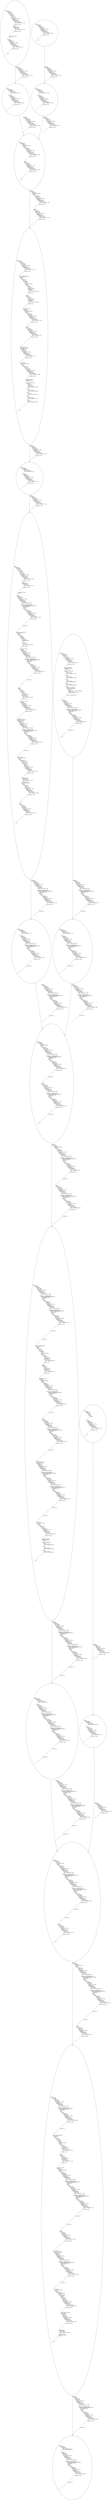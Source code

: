digraph {
    0 [ label = "Var(\l    VarNode {\l        initial: Call(\l            ExprCall {\l                attrs: [],\l                func: Path(\l                    ExprPath {\l                        attrs: [],\l                        qself: None,\l                        path: Path {\l                            leading_colon: None,\l                            segments: [\l                                PathSegment {\l                                    ident: Ident {\l                                        ident: \"String\",\l                                        span: #0 bytes(151..157),\l                                    },\l                                    arguments: None,\l                                },\l                                Colon2,\l                                PathSegment {\l                                    ident: Ident {\l                                        ident: \"new\",\l                                        span: #0 bytes(159..162),\l                                    },\l                                    arguments: None,\l                                },\l                            ],\l                        },\l                    },\l                ),\l                paren_token: Paren,\l                args: [],\l            },\l        ),\l        ty: Path(\l            TypePath {\l                qself: None,\l                path: Path {\l                    leading_colon: None,\l                    segments: [\l                        PathSegment {\l                            ident: Ident {\l                                ident: \"String\",\l                                span: #0 bytes(143..149),\l                            },\l                            arguments: None,\l                        },\l                    ],\l                },\l            },\l        ),\l        id: 0,\l    },\l)\l" ]
    1 [ label = "Name(\l    NameNode {\l        id: ReIdent {\l            ident: Ident {\l                ident: \"name\",\l                span: #0 bytes(130..134),\l            },\l        },\l        ty: Path(\l            TypePath {\l                qself: None,\l                path: Path {\l                    leading_colon: None,\l                    segments: [\l                        PathSegment {\l                            ident: Ident {\l                                ident: \"String\",\l                                span: #0 bytes(143..149),\l                            },\l                            arguments: None,\l                        },\l                    ],\l                },\l            },\l        ),\l    },\l)\l" ]
    2 [ label = "Evt(\l    EvtNode {\l        ty: Path(\l            TypePath {\l                qself: None,\l                path: Path {\l                    leading_colon: None,\l                    segments: [\l                        PathSegment {\l                            ident: Ident {\l                                ident: \"String\",\l                                span: #0 bytes(192..198),\l                            },\l                            arguments: None,\l                        },\l                    ],\l                },\l            },\l        ),\l        id: 1,\l    },\l)\l" ]
    3 [ label = "Name(\l    NameNode {\l        id: ReIdent {\l            ident: Ident {\l                ident: \"text\",\l                span: #0 bytes(179..183),\l            },\l        },\l        ty: Path(\l            TypePath {\l                qself: None,\l                path: Path {\l                    leading_colon: None,\l                    segments: [\l                        PathSegment {\l                            ident: Ident {\l                                ident: \"String\",\l                                span: #0 bytes(192..198),\l                            },\l                            arguments: None,\l                        },\l                    ],\l                },\l            },\l        ),\l    },\l)\l" ]
    4 [ label = "Group(\l    GroupNode {\l        ty: Tuple(\l            TypeTuple {\l                paren_token: Paren,\l                elems: [\l                    Path(\l                        TypePath {\l                            qself: None,\l                            path: Path {\l                                leading_colon: None,\l                                segments: [\l                                    PathSegment {\l                                        ident: Ident {\l                                            ident: \"String\",\l                                            span: #0 bytes(192..198),\l                                        },\l                                        arguments: None,\l                                    },\l                                ],\l                            },\l                        },\l                    ),\l                    Comma,\l                    Path(\l                        TypePath {\l                            qself: None,\l                            path: Path {\l                                leading_colon: None,\l                                segments: [\l                                    PathSegment {\l                                        ident: Ident {\l                                            ident: \"String\",\l                                            span: #0 bytes(143..149),\l                                        },\l                                        arguments: None,\l                                    },\l                                ],\l                            },\l                        },\l                    ),\l                ],\l            },\l        ),\l        id: 2,\l    },\l)\l" ]
    5 [ label = "Map(\l    MapNode {\l        ty: Path(\l            TypePath {\l                qself: None,\l                path: Path {\l                    leading_colon: None,\l                    segments: [\l                        PathSegment {\l                            ident: Ident {\l                                ident: \"String\",\l                                span: #0 bytes(273..279),\l                            },\l                            arguments: None,\l                        },\l                    ],\l                },\l            },\l        ),\l        update_expr: ReClosure {\l            or1_token: Or,\l            inputs: [\l                Type(\l                    PatType {\l                        attrs: [],\l                        pat: Tuple(\l                            PatTuple {\l                                attrs: [],\l                                paren_token: Paren,\l                                elems: [\l                                    Ident(\l                                        PatIdent {\l                                            attrs: [],\l                                            by_ref: None,\l                                            mutability: None,\l                                            ident: Ident {\l                                                ident: \"t\",\l                                                span: #0 bytes(244..245),\l                                            },\l                                            subpat: None,\l                                        },\l                                    ),\l                                    Comma,\l                                    Ident(\l                                        PatIdent {\l                                            attrs: [],\l                                            by_ref: None,\l                                            mutability: None,\l                                            ident: Ident {\l                                                ident: \"n\",\l                                                span: #0 bytes(247..248),\l                                            },\l                                            subpat: None,\l                                        },\l                                    ),\l                                ],\l                            },\l                        ),\l                        colon_token: Colon,\l                        ty: Tuple(\l                            TypeTuple {\l                                paren_token: Paren,\l                                elems: [\l                                    Path(\l                                        TypePath {\l                                            qself: None,\l                                            path: Path {\l                                                leading_colon: None,\l                                                segments: [\l                                                    PathSegment {\l                                                        ident: Ident {\l                                                            ident: \"String\",\l                                                            span: #0 bytes(253..259),\l                                                        },\l                                                        arguments: None,\l                                                    },\l                                                ],\l                                            },\l                                        },\l                                    ),\l                                    Comma,\l                                    Path(\l                                        TypePath {\l                                            qself: None,\l                                            path: Path {\l                                                leading_colon: None,\l                                                segments: [\l                                                    PathSegment {\l                                                        ident: Ident {\l                                                            ident: \"String\",\l                                                            span: #0 bytes(261..267),\l                                                        },\l                                                        arguments: None,\l                                                    },\l                                                ],\l                                            },\l                                        },\l                                    ),\l                                ],\l                            },\l                        ),\l                    },\l                ),\l            ],\l            or2_token: Or,\l            output_arrow: RArrow,\l            return_type: Path(\l                TypePath {\l                    qself: None,\l                    path: Path {\l                        leading_colon: None,\l                        segments: [\l                            PathSegment {\l                                ident: Ident {\l                                    ident: \"String\",\l                                    span: #0 bytes(273..279),\l                                },\l                                arguments: None,\l                            },\l                        ],\l                    },\l                },\l            ),\l            body: Block {\l                brace_token: Brace,\l                stmts: [\l                    Expr(\l                        Macro(\l                            ExprMacro {\l                                attrs: [],\l                                mac: Macro {\l                                    path: Path {\l                                        leading_colon: None,\l                                        segments: [\l                                            PathSegment {\l                                                ident: Ident {\l                                                    ident: \"format\",\l                                                    span: #0 bytes(282..288),\l                                                },\l                                                arguments: None,\l                                            },\l                                        ],\l                                    },\l                                    bang_token: Bang,\l                                    delimiter: Paren(\l                                        Paren,\l                                    ),\l                                    tokens: TokenStream [\l                                        Literal {\l                                            kind: Str,\l                                            symbol: \"{}: {}\",\l                                            suffix: None,\l                                            span: #0 bytes(290..298),\l                                        },\l                                        Punct {\l                                            ch: ',',\l                                            spacing: Alone,\l                                            span: #0 bytes(298..299),\l                                        },\l                                        Ident {\l                                            ident: \"n\",\l                                            span: #0 bytes(300..301),\l                                        },\l                                        Punct {\l                                            ch: ',',\l                                            spacing: Alone,\l                                            span: #0 bytes(301..302),\l                                        },\l                                        Ident {\l                                            ident: \"t\",\l                                            span: #0 bytes(303..304),\l                                        },\l                                    ],\l                                },\l                            },\l                        ),\l                    ),\l                ],\l            },\l        },\l        id: 3,\l    },\l)\l" ]
    6 [ label = "Name(\l    NameNode {\l        id: ReIdent {\l            ident: Ident {\l                ident: \"message\",\l                span: #0 bytes(215..222),\l            },\l        },\l        ty: Path(\l            TypePath {\l                qself: None,\l                path: Path {\l                    leading_colon: None,\l                    segments: [\l                        PathSegment {\l                            ident: Ident {\l                                ident: \"String\",\l                                span: #0 bytes(273..279),\l                            },\l                            arguments: None,\l                        },\l                    ],\l                },\l            },\l        ),\l    },\l)\l" ]
    7 [ label = "Fold(\l    FoldNode {\l        initial: Call(\l            ExprCall {\l                attrs: [],\l                func: Path(\l                    ExprPath {\l                        attrs: [],\l                        qself: None,\l                        path: Path {\l                            leading_colon: None,\l                            segments: [\l                                PathSegment {\l                                    ident: Ident {\l                                        ident: \"Vec\",\l                                        span: #0 bytes(343..346),\l                                    },\l                                    arguments: None,\l                                },\l                                Colon2,\l                                PathSegment {\l                                    ident: Ident {\l                                        ident: \"new\",\l                                        span: #0 bytes(348..351),\l                                    },\l                                    arguments: None,\l                                },\l                            ],\l                        },\l                    },\l                ),\l                paren_token: Paren,\l                args: [],\l            },\l        ),\l        ty: Path(\l            TypePath {\l                qself: None,\l                path: Path {\l                    leading_colon: None,\l                    segments: [\l                        PathSegment {\l                            ident: Ident {\l                                ident: \"Vec\",\l                                span: #0 bytes(393..396),\l                            },\l                            arguments: AngleBracketed(\l                                AngleBracketedGenericArguments {\l                                    colon2_token: None,\l                                    lt_token: Lt,\l                                    args: [\l                                        Type(\l                                            Path(\l                                                TypePath {\l                                                    qself: None,\l                                                    path: Path {\l                                                        leading_colon: None,\l                                                        segments: [\l                                                            PathSegment {\l                                                                ident: Ident {\l                                                                    ident: \"String\",\l                                                                    span: #0 bytes(397..403),\l                                                                },\l                                                                arguments: None,\l                                                            },\l                                                        ],\l                                                    },\l                                                },\l                                            ),\l                                        ),\l                                    ],\l                                    gt_token: Gt,\l                                },\l                            ),\l                        },\l                    ],\l                },\l            },\l        ),\l        update_expr: ReClosure {\l            or1_token: Or,\l            inputs: [\l                Type(\l                    PatType {\l                        attrs: [],\l                        pat: Ident(\l                            PatIdent {\l                                attrs: [],\l                                by_ref: None,\l                                mutability: Some(\l                                    Mut,\l                                ),\l                                ident: Ident {\l                                    ident: \"vec\",\l                                    span: #0 bytes(359..362),\l                                },\l                                subpat: None,\l                            },\l                        ),\l                        colon_token: Colon,\l                        ty: Path(\l                            TypePath {\l                                qself: None,\l                                path: Path {\l                                    leading_colon: None,\l                                    segments: [\l                                        PathSegment {\l                                            ident: Ident {\l                                                ident: \"Vec\",\l                                                span: #0 bytes(364..367),\l                                            },\l                                            arguments: AngleBracketed(\l                                                AngleBracketedGenericArguments {\l                                                    colon2_token: None,\l                                                    lt_token: Lt,\l                                                    args: [\l                                                        Type(\l                                                            Path(\l                                                                TypePath {\l                                                                    qself: None,\l                                                                    path: Path {\l                                                                        leading_colon: None,\l                                                                        segments: [\l                                                                            PathSegment {\l                                                                                ident: Ident {\l                                                                                    ident: \"String\",\l                                                                                    span: #0 bytes(368..374),\l                                                                                },\l                                                                                arguments: None,\l                                                                            },\l                                                                        ],\l                                                                    },\l                                                                },\l                                                            ),\l                                                        ),\l                                                    ],\l                                                    gt_token: Gt,\l                                                },\l                                            ),\l                                        },\l                                    ],\l                                },\l                            },\l                        ),\l                    },\l                ),\l                Comma,\l                Type(\l                    PatType {\l                        attrs: [],\l                        pat: Ident(\l                            PatIdent {\l                                attrs: [],\l                                by_ref: None,\l                                mutability: None,\l                                ident: Ident {\l                                    ident: \"msg\",\l                                    span: #0 bytes(377..380),\l                                },\l                                subpat: None,\l                            },\l                        ),\l                        colon_token: Colon,\l                        ty: Path(\l                            TypePath {\l                                qself: None,\l                                path: Path {\l                                    leading_colon: None,\l                                    segments: [\l                                        PathSegment {\l                                            ident: Ident {\l                                                ident: \"String\",\l                                                span: #0 bytes(382..388),\l                                            },\l                                            arguments: None,\l                                        },\l                                    ],\l                                },\l                            },\l                        ),\l                    },\l                ),\l            ],\l            or2_token: Or,\l            output_arrow: RArrow,\l            return_type: Path(\l                TypePath {\l                    qself: None,\l                    path: Path {\l                        leading_colon: None,\l                        segments: [\l                            PathSegment {\l                                ident: Ident {\l                                    ident: \"Vec\",\l                                    span: #0 bytes(393..396),\l                                },\l                                arguments: AngleBracketed(\l                                    AngleBracketedGenericArguments {\l                                        colon2_token: None,\l                                        lt_token: Lt,\l                                        args: [\l                                            Type(\l                                                Path(\l                                                    TypePath {\l                                                        qself: None,\l                                                        path: Path {\l                                                            leading_colon: None,\l                                                            segments: [\l                                                                PathSegment {\l                                                                    ident: Ident {\l                                                                        ident: \"String\",\l                                                                        span: #0 bytes(397..403),\l                                                                    },\l                                                                    arguments: None,\l                                                                },\l                                                            ],\l                                                        },\l                                                    },\l                                                ),\l                                            ),\l                                        ],\l                                        gt_token: Gt,\l                                    },\l                                ),\l                            },\l                        ],\l                    },\l                },\l            ),\l            body: Block {\l                brace_token: Brace,\l                stmts: [\l                    Semi(\l                        MethodCall(\l                            ExprMethodCall {\l                                attrs: [],\l                                receiver: Path(\l                                    ExprPath {\l                                        attrs: [],\l                                        qself: None,\l                                        path: Path {\l                                            leading_colon: None,\l                                            segments: [\l                                                PathSegment {\l                                                    ident: Ident {\l                                                        ident: \"vec\",\l                                                        span: #0 bytes(407..410),\l                                                    },\l                                                    arguments: None,\l                                                },\l                                            ],\l                                        },\l                                    },\l                                ),\l                                dot_token: Dot,\l                                method: Ident {\l                                    ident: \"push\",\l                                    span: #0 bytes(411..415),\l                                },\l                                turbofish: None,\l                                paren_token: Paren,\l                                args: [\l                                    Path(\l                                        ExprPath {\l                                            attrs: [],\l                                            qself: None,\l                                            path: Path {\l                                                leading_colon: None,\l                                                segments: [\l                                                    PathSegment {\l                                                        ident: Ident {\l                                                            ident: \"msg\",\l                                                            span: #0 bytes(416..419),\l                                                        },\l                                                        arguments: None,\l                                                    },\l                                                ],\l                                            },\l                                        },\l                                    ),\l                                ],\l                            },\l                        ),\l                        Semi,\l                    ),\l                    Expr(\l                        Path(\l                            ExprPath {\l                                attrs: [],\l                                qself: None,\l                                path: Path {\l                                    leading_colon: None,\l                                    segments: [\l                                        PathSegment {\l                                            ident: Ident {\l                                                ident: \"vec\",\l                                                span: #0 bytes(422..425),\l                                            },\l                                            arguments: None,\l                                        },\l                                    ],\l                                },\l                            },\l                        ),\l                    ),\l                ],\l            },\l        },\l        id: 4,\l    },\l)\l" ]
    8 [ label = "Name(\l    NameNode {\l        id: ReIdent {\l            ident: Ident {\l                ident: \"room1\",\l                span: #0 bytes(322..327),\l            },\l        },\l        ty: Path(\l            TypePath {\l                qself: None,\l                path: Path {\l                    leading_colon: None,\l                    segments: [\l                        PathSegment {\l                            ident: Ident {\l                                ident: \"Vec\",\l                                span: #0 bytes(393..396),\l                            },\l                            arguments: AngleBracketed(\l                                AngleBracketedGenericArguments {\l                                    colon2_token: None,\l                                    lt_token: Lt,\l                                    args: [\l                                        Type(\l                                            Path(\l                                                TypePath {\l                                                    qself: None,\l                                                    path: Path {\l                                                        leading_colon: None,\l                                                        segments: [\l                                                            PathSegment {\l                                                                ident: Ident {\l                                                                    ident: \"String\",\l                                                                    span: #0 bytes(397..403),\l                                                                },\l                                                                arguments: None,\l                                                            },\l                                                        ],\l                                                    },\l                                                },\l                                            ),\l                                        ),\l                                    ],\l                                    gt_token: Gt,\l                                },\l                            ),\l                        },\l                    ],\l                },\l            },\l        ),\l    },\l)\l" ]
    9 [ label = "Var(\l    VarNode {\l        initial: Macro(\l            ExprMacro {\l                attrs: [],\l                mac: Macro {\l                    path: Path {\l                        leading_colon: None,\l                        segments: [\l                            PathSegment {\l                                ident: Ident {\l                                    ident: \"vec\",\l                                    span: #0 bytes(469..472),\l                                },\l                                arguments: None,\l                            },\l                        ],\l                    },\l                    bang_token: Bang,\l                    delimiter: Bracket(\l                        Bracket,\l                    ),\l                    tokens: TokenStream [\l                        Ident {\l                            ident: \"String\",\l                            span: #0 bytes(474..480),\l                        },\l                        Punct {\l                            ch: ':',\l                            spacing: Joint,\l                            span: #0 bytes(480..482),\l                        },\l                        Punct {\l                            ch: ':',\l                            spacing: Alone,\l                            span: #0 bytes(480..482),\l                        },\l                        Ident {\l                            ident: \"from\",\l                            span: #0 bytes(482..486),\l                        },\l                        Group {\l                            delimiter: Parenthesis,\l                            stream: TokenStream [\l                                Literal {\l                                    kind: Str,\l                                    symbol: \"Me: a constant message\",\l                                    suffix: None,\l                                    span: #0 bytes(487..511),\l                                },\l                            ],\l                            span: #0 bytes(486..512),\l                        },\l                    ],\l                },\l            },\l        ),\l        ty: Path(\l            TypePath {\l                qself: None,\l                path: Path {\l                    leading_colon: None,\l                    segments: [\l                        PathSegment {\l                            ident: Ident {\l                                ident: \"Vec\",\l                                span: #0 bytes(456..459),\l                            },\l                            arguments: AngleBracketed(\l                                AngleBracketedGenericArguments {\l                                    colon2_token: None,\l                                    lt_token: Lt,\l                                    args: [\l                                        Type(\l                                            Path(\l                                                TypePath {\l                                                    qself: None,\l                                                    path: Path {\l                                                        leading_colon: None,\l                                                        segments: [\l                                                            PathSegment {\l                                                                ident: Ident {\l                                                                    ident: \"String\",\l                                                                    span: #0 bytes(460..466),\l                                                                },\l                                                                arguments: None,\l                                                            },\l                                                        ],\l                                                    },\l                                                },\l                                            ),\l                                        ),\l                                    ],\l                                    gt_token: Gt,\l                                },\l                            ),\l                        },\l                    ],\l                },\l            },\l        ),\l        id: 5,\l    },\l)\l" ]
    10 [ label = "Name(\l    NameNode {\l        id: ReIdent {\l            ident: Ident {\l                ident: \"room2\",\l                span: #0 bytes(442..447),\l            },\l        },\l        ty: Path(\l            TypePath {\l                qself: None,\l                path: Path {\l                    leading_colon: None,\l                    segments: [\l                        PathSegment {\l                            ident: Ident {\l                                ident: \"Vec\",\l                                span: #0 bytes(456..459),\l                            },\l                            arguments: AngleBracketed(\l                                AngleBracketedGenericArguments {\l                                    colon2_token: None,\l                                    lt_token: Lt,\l                                    args: [\l                                        Type(\l                                            Path(\l                                                TypePath {\l                                                    qself: None,\l                                                    path: Path {\l                                                        leading_colon: None,\l                                                        segments: [\l                                                            PathSegment {\l                                                                ident: Ident {\l                                                                    ident: \"String\",\l                                                                    span: #0 bytes(460..466),\l                                                                },\l                                                                arguments: None,\l                                                            },\l                                                        ],\l                                                    },\l                                                },\l                                            ),\l                                        ),\l                                    ],\l                                    gt_token: Gt,\l                                },\l                            ),\l                        },\l                    ],\l                },\l            },\l        ),\l    },\l)\l" ]
    11 [ label = "Var(\l    VarNode {\l        initial: Lit(\l            ExprLit {\l                attrs: [],\l                lit: Int(\l                    LitInt {\l                        token: 0,\l                    },\l                ),\l            },\l        ),\l        ty: Path(\l            TypePath {\l                qself: None,\l                path: Path {\l                    leading_colon: None,\l                    segments: [\l                        PathSegment {\l                            ident: Ident {\l                                ident: \"usize\",\l                                span: #0 bytes(542..547),\l                            },\l                            arguments: None,\l                        },\l                    ],\l                },\l            },\l        ),\l        id: 6,\l    },\l)\l" ]
    12 [ label = "Name(\l    NameNode {\l        id: ReIdent {\l            ident: Ident {\l                ident: \"index\",\l                span: #0 bytes(528..533),\l            },\l        },\l        ty: Path(\l            TypePath {\l                qself: None,\l                path: Path {\l                    leading_colon: None,\l                    segments: [\l                        PathSegment {\l                            ident: Ident {\l                                ident: \"usize\",\l                                span: #0 bytes(542..547),\l                            },\l                            arguments: None,\l                        },\l                    ],\l                },\l            },\l        ),\l    },\l)\l" ]
    13 [ label = "Group(\l    GroupNode {\l        ty: Tuple(\l            TypeTuple {\l                paren_token: Paren,\l                elems: [\l                    Path(\l                        TypePath {\l                            qself: None,\l                            path: Path {\l                                leading_colon: None,\l                                segments: [\l                                    PathSegment {\l                                        ident: Ident {\l                                            ident: \"Vec\",\l                                            span: #0 bytes(393..396),\l                                        },\l                                        arguments: AngleBracketed(\l                                            AngleBracketedGenericArguments {\l                                                colon2_token: None,\l                                                lt_token: Lt,\l                                                args: [\l                                                    Type(\l                                                        Path(\l                                                            TypePath {\l                                                                qself: None,\l                                                                path: Path {\l                                                                    leading_colon: None,\l                                                                    segments: [\l                                                                        PathSegment {\l                                                                            ident: Ident {\l                                                                                ident: \"String\",\l                                                                                span: #0 bytes(397..403),\l                                                                            },\l                                                                            arguments: None,\l                                                                        },\l                                                                    ],\l                                                                },\l                                                            },\l                                                        ),\l                                                    ),\l                                                ],\l                                                gt_token: Gt,\l                                            },\l                                        ),\l                                    },\l                                ],\l                            },\l                        },\l                    ),\l                    Comma,\l                    Path(\l                        TypePath {\l                            qself: None,\l                            path: Path {\l                                leading_colon: None,\l                                segments: [\l                                    PathSegment {\l                                        ident: Ident {\l                                            ident: \"Vec\",\l                                            span: #0 bytes(456..459),\l                                        },\l                                        arguments: AngleBracketed(\l                                            AngleBracketedGenericArguments {\l                                                colon2_token: None,\l                                                lt_token: Lt,\l                                                args: [\l                                                    Type(\l                                                        Path(\l                                                            TypePath {\l                                                                qself: None,\l                                                                path: Path {\l                                                                    leading_colon: None,\l                                                                    segments: [\l                                                                        PathSegment {\l                                                                            ident: Ident {\l                                                                                ident: \"String\",\l                                                                                span: #0 bytes(460..466),\l                                                                            },\l                                                                            arguments: None,\l                                                                        },\l                                                                    ],\l                                                                },\l                                                            },\l                                                        ),\l                                                    ),\l                                                ],\l                                                gt_token: Gt,\l                                            },\l                                        ),\l                                    },\l                                ],\l                            },\l                        },\l                    ),\l                ],\l            },\l        ),\l        id: 7,\l    },\l)\l" ]
    14 [ label = "Map(\l    MapNode {\l        ty: Path(\l            TypePath {\l                qself: None,\l                path: Path {\l                    leading_colon: None,\l                    segments: [\l                        PathSegment {\l                            ident: Ident {\l                                ident: \"Vec\",\l                                span: #0 bytes(645..648),\l                            },\l                            arguments: AngleBracketed(\l                                AngleBracketedGenericArguments {\l                                    colon2_token: None,\l                                    lt_token: Lt,\l                                    args: [\l                                        Type(\l                                            Path(\l                                                TypePath {\l                                                    qself: None,\l                                                    path: Path {\l                                                        leading_colon: None,\l                                                        segments: [\l                                                            PathSegment {\l                                                                ident: Ident {\l                                                                    ident: \"Vec\",\l                                                                    span: #0 bytes(649..652),\l                                                                },\l                                                                arguments: AngleBracketed(\l                                                                    AngleBracketedGenericArguments {\l                                                                        colon2_token: None,\l                                                                        lt_token: Lt,\l                                                                        args: [\l                                                                            Type(\l                                                                                Path(\l                                                                                    TypePath {\l                                                                                        qself: None,\l                                                                                        path: Path {\l                                                                                            leading_colon: None,\l                                                                                            segments: [\l                                                                                                PathSegment {\l                                                                                                    ident: Ident {\l                                                                                                        ident: \"String\",\l                                                                                                        span: #0 bytes(653..659),\l                                                                                                    },\l                                                                                                    arguments: None,\l                                                                                                },\l                                                                                            ],\l                                                                                        },\l                                                                                    },\l                                                                                ),\l                                                                            ),\l                                                                        ],\l                                                                        gt_token: Gt,\l                                                                    },\l                                                                ),\l                                                            },\l                                                        ],\l                                                    },\l                                                },\l                                            ),\l                                        ),\l                                    ],\l                                    gt_token: Gt,\l                                },\l                            ),\l                        },\l                    ],\l                },\l            },\l        ),\l        update_expr: ReClosure {\l            or1_token: Or,\l            inputs: [\l                Type(\l                    PatType {\l                        attrs: [],\l                        pat: Tuple(\l                            PatTuple {\l                                attrs: [],\l                                paren_token: Paren,\l                                elems: [\l                                    Ident(\l                                        PatIdent {\l                                            attrs: [],\l                                            by_ref: None,\l                                            mutability: None,\l                                            ident: Ident {\l                                                ident: \"room1\",\l                                                span: #0 bytes(598..603),\l                                            },\l                                            subpat: None,\l                                        },\l                                    ),\l                                    Comma,\l                                    Ident(\l                                        PatIdent {\l                                            attrs: [],\l                                            by_ref: None,\l                                            mutability: None,\l                                            ident: Ident {\l                                                ident: \"room2\",\l                                                span: #0 bytes(605..610),\l                                            },\l                                            subpat: None,\l                                        },\l                                    ),\l                                ],\l                            },\l                        ),\l                        colon_token: Colon,\l                        ty: Tuple(\l                            TypeTuple {\l                                paren_token: Paren,\l                                elems: [\l                                    Path(\l                                        TypePath {\l                                            qself: None,\l                                            path: Path {\l                                                leading_colon: None,\l                                                segments: [\l                                                    PathSegment {\l                                                        ident: Ident {\l                                                            ident: \"Vec\",\l                                                            span: #0 bytes(615..618),\l                                                        },\l                                                        arguments: AngleBracketed(\l                                                            AngleBracketedGenericArguments {\l                                                                colon2_token: None,\l                                                                lt_token: Lt,\l                                                                args: [\l                                                                    Type(\l                                                                        Path(\l                                                                            TypePath {\l                                                                                qself: None,\l                                                                                path: Path {\l                                                                                    leading_colon: None,\l                                                                                    segments: [\l                                                                                        PathSegment {\l                                                                                            ident: Ident {\l                                                                                                ident: \"String\",\l                                                                                                span: #0 bytes(619..625),\l                                                                                            },\l                                                                                            arguments: None,\l                                                                                        },\l                                                                                    ],\l                                                                                },\l                                                                            },\l                                                                        ),\l                                                                    ),\l                                                                ],\l                                                                gt_token: Gt,\l                                                            },\l                                                        ),\l                                                    },\l                                                ],\l                                            },\l                                        },\l                                    ),\l                                    Comma,\l                                    Path(\l                                        TypePath {\l                                            qself: None,\l                                            path: Path {\l                                                leading_colon: None,\l                                                segments: [\l                                                    PathSegment {\l                                                        ident: Ident {\l                                                            ident: \"Vec\",\l                                                            span: #0 bytes(628..631),\l                                                        },\l                                                        arguments: AngleBracketed(\l                                                            AngleBracketedGenericArguments {\l                                                                colon2_token: None,\l                                                                lt_token: Lt,\l                                                                args: [\l                                                                    Type(\l                                                                        Path(\l                                                                            TypePath {\l                                                                                qself: None,\l                                                                                path: Path {\l                                                                                    leading_colon: None,\l                                                                                    segments: [\l                                                                                        PathSegment {\l                                                                                            ident: Ident {\l                                                                                                ident: \"String\",\l                                                                                                span: #0 bytes(632..638),\l                                                                                            },\l                                                                                            arguments: None,\l                                                                                        },\l                                                                                    ],\l                                                                                },\l                                                                            },\l                                                                        ),\l                                                                    ),\l                                                                ],\l                                                                gt_token: Gt,\l                                                            },\l                                                        ),\l                                                    },\l                                                ],\l                                            },\l                                        },\l                                    ),\l                                ],\l                            },\l                        ),\l                    },\l                ),\l            ],\l            or2_token: Or,\l            output_arrow: RArrow,\l            return_type: Path(\l                TypePath {\l                    qself: None,\l                    path: Path {\l                        leading_colon: None,\l                        segments: [\l                            PathSegment {\l                                ident: Ident {\l                                    ident: \"Vec\",\l                                    span: #0 bytes(645..648),\l                                },\l                                arguments: AngleBracketed(\l                                    AngleBracketedGenericArguments {\l                                        colon2_token: None,\l                                        lt_token: Lt,\l                                        args: [\l                                            Type(\l                                                Path(\l                                                    TypePath {\l                                                        qself: None,\l                                                        path: Path {\l                                                            leading_colon: None,\l                                                            segments: [\l                                                                PathSegment {\l                                                                    ident: Ident {\l                                                                        ident: \"Vec\",\l                                                                        span: #0 bytes(649..652),\l                                                                    },\l                                                                    arguments: AngleBracketed(\l                                                                        AngleBracketedGenericArguments {\l                                                                            colon2_token: None,\l                                                                            lt_token: Lt,\l                                                                            args: [\l                                                                                Type(\l                                                                                    Path(\l                                                                                        TypePath {\l                                                                                            qself: None,\l                                                                                            path: Path {\l                                                                                                leading_colon: None,\l                                                                                                segments: [\l                                                                                                    PathSegment {\l                                                                                                        ident: Ident {\l                                                                                                            ident: \"String\",\l                                                                                                            span: #0 bytes(653..659),\l                                                                                                        },\l                                                                                                        arguments: None,\l                                                                                                    },\l                                                                                                ],\l                                                                                            },\l                                                                                        },\l                                                                                    ),\l                                                                                ),\l                                                                            ],\l                                                                            gt_token: Gt,\l                                                                        },\l                                                                    ),\l                                                                },\l                                                            ],\l                                                        },\l                                                    },\l                                                ),\l                                            ),\l                                        ],\l                                        gt_token: Gt,\l                                    },\l                                ),\l                            },\l                        ],\l                    },\l                },\l            ),\l            body: Block {\l                brace_token: Brace,\l                stmts: [\l                    Expr(\l                        Macro(\l                            ExprMacro {\l                                attrs: [],\l                                mac: Macro {\l                                    path: Path {\l                                        leading_colon: None,\l                                        segments: [\l                                            PathSegment {\l                                                ident: Ident {\l                                                    ident: \"vec\",\l                                                    span: #0 bytes(664..667),\l                                                },\l                                                arguments: None,\l                                            },\l                                        ],\l                                    },\l                                    bang_token: Bang,\l                                    delimiter: Bracket(\l                                        Bracket,\l                                    ),\l                                    tokens: TokenStream [\l                                        Ident {\l                                            ident: \"room1\",\l                                            span: #0 bytes(669..674),\l                                        },\l                                        Punct {\l                                            ch: ',',\l                                            spacing: Alone,\l                                            span: #0 bytes(674..675),\l                                        },\l                                        Ident {\l                                            ident: \"room2\",\l                                            span: #0 bytes(676..681),\l                                        },\l                                    ],\l                                },\l                            },\l                        ),\l                    ),\l                ],\l            },\l        },\l        id: 8,\l    },\l)\l" ]
    15 [ label = "Name(\l    NameNode {\l        id: ReIdent {\l            ident: Ident {\l                ident: \"room_list\",\l                span: #0 bytes(565..574),\l            },\l        },\l        ty: Path(\l            TypePath {\l                qself: None,\l                path: Path {\l                    leading_colon: None,\l                    segments: [\l                        PathSegment {\l                            ident: Ident {\l                                ident: \"Vec\",\l                                span: #0 bytes(645..648),\l                            },\l                            arguments: AngleBracketed(\l                                AngleBracketedGenericArguments {\l                                    colon2_token: None,\l                                    lt_token: Lt,\l                                    args: [\l                                        Type(\l                                            Path(\l                                                TypePath {\l                                                    qself: None,\l                                                    path: Path {\l                                                        leading_colon: None,\l                                                        segments: [\l                                                            PathSegment {\l                                                                ident: Ident {\l                                                                    ident: \"Vec\",\l                                                                    span: #0 bytes(649..652),\l                                                                },\l                                                                arguments: AngleBracketed(\l                                                                    AngleBracketedGenericArguments {\l                                                                        colon2_token: None,\l                                                                        lt_token: Lt,\l                                                                        args: [\l                                                                            Type(\l                                                                                Path(\l                                                                                    TypePath {\l                                                                                        qself: None,\l                                                                                        path: Path {\l                                                                                            leading_colon: None,\l                                                                                            segments: [\l                                                                                                PathSegment {\l                                                                                                    ident: Ident {\l                                                                                                        ident: \"String\",\l                                                                                                        span: #0 bytes(653..659),\l                                                                                                    },\l                                                                                                    arguments: None,\l                                                                                                },\l                                                                                            ],\l                                                                                        },\l                                                                                    },\l                                                                                ),\l                                                                            ),\l                                                                        ],\l                                                                        gt_token: Gt,\l                                                                    },\l                                                                ),\l                                                            },\l                                                        ],\l                                                    },\l                                                },\l                                            ),\l                                        ),\l                                    ],\l                                    gt_token: Gt,\l                                },\l                            ),\l                        },\l                    ],\l                },\l            },\l        ),\l    },\l)\l" ]
    16 [ label = "Group(\l    GroupNode {\l        ty: Tuple(\l            TypeTuple {\l                paren_token: Paren,\l                elems: [\l                    Path(\l                        TypePath {\l                            qself: None,\l                            path: Path {\l                                leading_colon: None,\l                                segments: [\l                                    PathSegment {\l                                        ident: Ident {\l                                            ident: \"Vec\",\l                                            span: #0 bytes(645..648),\l                                        },\l                                        arguments: AngleBracketed(\l                                            AngleBracketedGenericArguments {\l                                                colon2_token: None,\l                                                lt_token: Lt,\l                                                args: [\l                                                    Type(\l                                                        Path(\l                                                            TypePath {\l                                                                qself: None,\l                                                                path: Path {\l                                                                    leading_colon: None,\l                                                                    segments: [\l                                                                        PathSegment {\l                                                                            ident: Ident {\l                                                                                ident: \"Vec\",\l                                                                                span: #0 bytes(649..652),\l                                                                            },\l                                                                            arguments: AngleBracketed(\l                                                                                AngleBracketedGenericArguments {\l                                                                                    colon2_token: None,\l                                                                                    lt_token: Lt,\l                                                                                    args: [\l                                                                                        Type(\l                                                                                            Path(\l                                                                                                TypePath {\l                                                                                                    qself: None,\l                                                                                                    path: Path {\l                                                                                                        leading_colon: None,\l                                                                                                        segments: [\l                                                                                                            PathSegment {\l                                                                                                                ident: Ident {\l                                                                                                                    ident: \"String\",\l                                                                                                                    span: #0 bytes(653..659),\l                                                                                                                },\l                                                                                                                arguments: None,\l                                                                                                            },\l                                                                                                        ],\l                                                                                                    },\l                                                                                                },\l                                                                                            ),\l                                                                                        ),\l                                                                                    ],\l                                                                                    gt_token: Gt,\l                                                                                },\l                                                                            ),\l                                                                        },\l                                                                    ],\l                                                                },\l                                                            },\l                                                        ),\l                                                    ),\l                                                ],\l                                                gt_token: Gt,\l                                            },\l                                        ),\l                                    },\l                                ],\l                            },\l                        },\l                    ),\l                    Comma,\l                    Path(\l                        TypePath {\l                            qself: None,\l                            path: Path {\l                                leading_colon: None,\l                                segments: [\l                                    PathSegment {\l                                        ident: Ident {\l                                            ident: \"usize\",\l                                            span: #0 bytes(542..547),\l                                        },\l                                        arguments: None,\l                                    },\l                                ],\l                            },\l                        },\l                    ),\l                ],\l            },\l        ),\l        id: 9,\l    },\l)\l" ]
    17 [ label = "Map(\l    MapNode {\l        ty: Path(\l            TypePath {\l                qself: None,\l                path: Path {\l                    leading_colon: None,\l                    segments: [\l                        PathSegment {\l                            ident: Ident {\l                                ident: \"Vec\",\l                                span: #0 bytes(790..793),\l                            },\l                            arguments: AngleBracketed(\l                                AngleBracketedGenericArguments {\l                                    colon2_token: None,\l                                    lt_token: Lt,\l                                    args: [\l                                        Type(\l                                            Path(\l                                                TypePath {\l                                                    qself: None,\l                                                    path: Path {\l                                                        leading_colon: None,\l                                                        segments: [\l                                                            PathSegment {\l                                                                ident: Ident {\l                                                                    ident: \"String\",\l                                                                    span: #0 bytes(794..800),\l                                                                },\l                                                                arguments: None,\l                                                            },\l                                                        ],\l                                                    },\l                                                },\l                                            ),\l                                        ),\l                                    ],\l                                    gt_token: Gt,\l                                },\l                            ),\l                        },\l                    ],\l                },\l            },\l        ),\l        update_expr: ReClosure {\l            or1_token: Or,\l            inputs: [\l                Type(\l                    PatType {\l                        attrs: [],\l                        pat: Tuple(\l                            PatTuple {\l                                attrs: [],\l                                paren_token: Paren,\l                                elems: [\l                                    Ident(\l                                        PatIdent {\l                                            attrs: [],\l                                            by_ref: None,\l                                            mutability: None,\l                                            ident: Ident {\l                                                ident: \"room_list\",\l                                                span: #0 bytes(740..749),\l                                            },\l                                            subpat: None,\l                                        },\l                                    ),\l                                    Comma,\l                                    Ident(\l                                        PatIdent {\l                                            attrs: [],\l                                            by_ref: None,\l                                            mutability: None,\l                                            ident: Ident {\l                                                ident: \"index\",\l                                                span: #0 bytes(751..756),\l                                            },\l                                            subpat: None,\l                                        },\l                                    ),\l                                ],\l                            },\l                        ),\l                        colon_token: Colon,\l                        ty: Tuple(\l                            TypeTuple {\l                                paren_token: Paren,\l                                elems: [\l                                    Path(\l                                        TypePath {\l                                            qself: None,\l                                            path: Path {\l                                                leading_colon: None,\l                                                segments: [\l                                                    PathSegment {\l                                                        ident: Ident {\l                                                            ident: \"Vec\",\l                                                            span: #0 bytes(761..764),\l                                                        },\l                                                        arguments: AngleBracketed(\l                                                            AngleBracketedGenericArguments {\l                                                                colon2_token: None,\l                                                                lt_token: Lt,\l                                                                args: [\l                                                                    Type(\l                                                                        Path(\l                                                                            TypePath {\l                                                                                qself: None,\l                                                                                path: Path {\l                                                                                    leading_colon: None,\l                                                                                    segments: [\l                                                                                        PathSegment {\l                                                                                            ident: Ident {\l                                                                                                ident: \"Vec\",\l                                                                                                span: #0 bytes(765..768),\l                                                                                            },\l                                                                                            arguments: AngleBracketed(\l                                                                                                AngleBracketedGenericArguments {\l                                                                                                    colon2_token: None,\l                                                                                                    lt_token: Lt,\l                                                                                                    args: [\l                                                                                                        Type(\l                                                                                                            Path(\l                                                                                                                TypePath {\l                                                                                                                    qself: None,\l                                                                                                                    path: Path {\l                                                                                                                        leading_colon: None,\l                                                                                                                        segments: [\l                                                                                                                            PathSegment {\l                                                                                                                                ident: Ident {\l                                                                                                                                    ident: \"String\",\l                                                                                                                                    span: #0 bytes(769..775),\l                                                                                                                                },\l                                                                                                                                arguments: None,\l                                                                                                                            },\l                                                                                                                        ],\l                                                                                                                    },\l                                                                                                                },\l                                                                                                            ),\l                                                                                                        ),\l                                                                                                    ],\l                                                                                                    gt_token: Gt,\l                                                                                                },\l                                                                                            ),\l                                                                                        },\l                                                                                    ],\l                                                                                },\l                                                                            },\l                                                                        ),\l                                                                    ),\l                                                                ],\l                                                                gt_token: Gt,\l                                                            },\l                                                        ),\l                                                    },\l                                                ],\l                                            },\l                                        },\l                                    ),\l                                    Comma,\l                                    Path(\l                                        TypePath {\l                                            qself: None,\l                                            path: Path {\l                                                leading_colon: None,\l                                                segments: [\l                                                    PathSegment {\l                                                        ident: Ident {\l                                                            ident: \"usize\",\l                                                            span: #0 bytes(779..784),\l                                                        },\l                                                        arguments: None,\l                                                    },\l                                                ],\l                                            },\l                                        },\l                                    ),\l                                ],\l                            },\l                        ),\l                    },\l                ),\l            ],\l            or2_token: Or,\l            output_arrow: RArrow,\l            return_type: Path(\l                TypePath {\l                    qself: None,\l                    path: Path {\l                        leading_colon: None,\l                        segments: [\l                            PathSegment {\l                                ident: Ident {\l                                    ident: \"Vec\",\l                                    span: #0 bytes(790..793),\l                                },\l                                arguments: AngleBracketed(\l                                    AngleBracketedGenericArguments {\l                                        colon2_token: None,\l                                        lt_token: Lt,\l                                        args: [\l                                            Type(\l                                                Path(\l                                                    TypePath {\l                                                        qself: None,\l                                                        path: Path {\l                                                            leading_colon: None,\l                                                            segments: [\l                                                                PathSegment {\l                                                                    ident: Ident {\l                                                                        ident: \"String\",\l                                                                        span: #0 bytes(794..800),\l                                                                    },\l                                                                    arguments: None,\l                                                                },\l                                                            ],\l                                                        },\l                                                    },\l                                                ),\l                                            ),\l                                        ],\l                                        gt_token: Gt,\l                                    },\l                                ),\l                            },\l                        ],\l                    },\l                },\l            ),\l            body: Block {\l                brace_token: Brace,\l                stmts: [\l                    Expr(\l                        MethodCall(\l                            ExprMethodCall {\l                                attrs: [],\l                                receiver: Index(\l                                    ExprIndex {\l                                        attrs: [],\l                                        expr: Path(\l                                            ExprPath {\l                                                attrs: [],\l                                                qself: None,\l                                                path: Path {\l                                                    leading_colon: None,\l                                                    segments: [\l                                                        PathSegment {\l                                                            ident: Ident {\l                                                                ident: \"room_list\",\l                                                                span: #0 bytes(804..813),\l                                                            },\l                                                            arguments: None,\l                                                        },\l                                                    ],\l                                                },\l                                            },\l                                        ),\l                                        bracket_token: Bracket,\l                                        index: Path(\l                                            ExprPath {\l                                                attrs: [],\l                                                qself: None,\l                                                path: Path {\l                                                    leading_colon: None,\l                                                    segments: [\l                                                        PathSegment {\l                                                            ident: Ident {\l                                                                ident: \"index\",\l                                                                span: #0 bytes(814..819),\l                                                            },\l                                                            arguments: None,\l                                                        },\l                                                    ],\l                                                },\l                                            },\l                                        ),\l                                    },\l                                ),\l                                dot_token: Dot,\l                                method: Ident {\l                                    ident: \"clone\",\l                                    span: #0 bytes(821..826),\l                                },\l                                turbofish: None,\l                                paren_token: Paren,\l                                args: [],\l                            },\l                        ),\l                    ),\l                ],\l            },\l        },\l        id: 10,\l    },\l)\l" ]
    18 [ label = "Name(\l    NameNode {\l        id: ReIdent {\l            ident: Ident {\l                ident: \"selected_room\",\l                span: #0 bytes(699..712),\l            },\l        },\l        ty: Path(\l            TypePath {\l                qself: None,\l                path: Path {\l                    leading_colon: None,\l                    segments: [\l                        PathSegment {\l                            ident: Ident {\l                                ident: \"Vec\",\l                                span: #0 bytes(790..793),\l                            },\l                            arguments: AngleBracketed(\l                                AngleBracketedGenericArguments {\l                                    colon2_token: None,\l                                    lt_token: Lt,\l                                    args: [\l                                        Type(\l                                            Path(\l                                                TypePath {\l                                                    qself: None,\l                                                    path: Path {\l                                                        leading_colon: None,\l                                                        segments: [\l                                                            PathSegment {\l                                                                ident: Ident {\l                                                                    ident: \"String\",\l                                                                    span: #0 bytes(794..800),\l                                                                },\l                                                                arguments: None,\l                                                            },\l                                                        ],\l                                                    },\l                                                },\l                                            ),\l                                        ),\l                                    ],\l                                    gt_token: Gt,\l                                },\l                            ),\l                        },\l                    ],\l                },\l            },\l        ),\l    },\l)\l" ]
    0 -> 1 [ label = "ReEdge {\l    ty: Path(\l        TypePath {\l            qself: None,\l            path: Path {\l                leading_colon: None,\l                segments: [\l                    PathSegment {\l                        ident: Ident {\l                            ident: \"String\",\l                            span: #0 bytes(143..149),\l                        },\l                        arguments: None,\l                    },\l                ],\l            },\l        },\l    ),\l}\l" ]
    2 -> 3 [ label = "ReEdge {\l    ty: Path(\l        TypePath {\l            qself: None,\l            path: Path {\l                leading_colon: None,\l                segments: [\l                    PathSegment {\l                        ident: Ident {\l                            ident: \"String\",\l                            span: #0 bytes(192..198),\l                        },\l                        arguments: None,\l                    },\l                ],\l            },\l        },\l    ),\l}\l" ]
    3 -> 4 [ label = "ReEdge {\l    ty: Path(\l        TypePath {\l            qself: None,\l            path: Path {\l                leading_colon: None,\l                segments: [\l                    PathSegment {\l                        ident: Ident {\l                            ident: \"String\",\l                            span: #0 bytes(192..198),\l                        },\l                        arguments: None,\l                    },\l                ],\l            },\l        },\l    ),\l}\l" ]
    1 -> 4 [ label = "ReEdge {\l    ty: Path(\l        TypePath {\l            qself: None,\l            path: Path {\l                leading_colon: None,\l                segments: [\l                    PathSegment {\l                        ident: Ident {\l                            ident: \"String\",\l                            span: #0 bytes(143..149),\l                        },\l                        arguments: None,\l                    },\l                ],\l            },\l        },\l    ),\l}\l" ]
    4 -> 5 [ label = "ReEdge {\l    ty: Tuple(\l        TypeTuple {\l            paren_token: Paren,\l            elems: [\l                Path(\l                    TypePath {\l                        qself: None,\l                        path: Path {\l                            leading_colon: None,\l                            segments: [\l                                PathSegment {\l                                    ident: Ident {\l                                        ident: \"String\",\l                                        span: #0 bytes(192..198),\l                                    },\l                                    arguments: None,\l                                },\l                            ],\l                        },\l                    },\l                ),\l                Comma,\l                Path(\l                    TypePath {\l                        qself: None,\l                        path: Path {\l                            leading_colon: None,\l                            segments: [\l                                PathSegment {\l                                    ident: Ident {\l                                        ident: \"String\",\l                                        span: #0 bytes(143..149),\l                                    },\l                                    arguments: None,\l                                },\l                            ],\l                        },\l                    },\l                ),\l            ],\l        },\l    ),\l}\l" ]
    5 -> 6 [ label = "ReEdge {\l    ty: Path(\l        TypePath {\l            qself: None,\l            path: Path {\l                leading_colon: None,\l                segments: [\l                    PathSegment {\l                        ident: Ident {\l                            ident: \"String\",\l                            span: #0 bytes(273..279),\l                        },\l                        arguments: None,\l                    },\l                ],\l            },\l        },\l    ),\l}\l" ]
    6 -> 7 [ label = "ReEdge {\l    ty: Path(\l        TypePath {\l            qself: None,\l            path: Path {\l                leading_colon: None,\l                segments: [\l                    PathSegment {\l                        ident: Ident {\l                            ident: \"String\",\l                            span: #0 bytes(273..279),\l                        },\l                        arguments: None,\l                    },\l                ],\l            },\l        },\l    ),\l}\l" ]
    7 -> 8 [ label = "ReEdge {\l    ty: Path(\l        TypePath {\l            qself: None,\l            path: Path {\l                leading_colon: None,\l                segments: [\l                    PathSegment {\l                        ident: Ident {\l                            ident: \"Vec\",\l                            span: #0 bytes(393..396),\l                        },\l                        arguments: AngleBracketed(\l                            AngleBracketedGenericArguments {\l                                colon2_token: None,\l                                lt_token: Lt,\l                                args: [\l                                    Type(\l                                        Path(\l                                            TypePath {\l                                                qself: None,\l                                                path: Path {\l                                                    leading_colon: None,\l                                                    segments: [\l                                                        PathSegment {\l                                                            ident: Ident {\l                                                                ident: \"String\",\l                                                                span: #0 bytes(397..403),\l                                                            },\l                                                            arguments: None,\l                                                        },\l                                                    ],\l                                                },\l                                            },\l                                        ),\l                                    ),\l                                ],\l                                gt_token: Gt,\l                            },\l                        ),\l                    },\l                ],\l            },\l        },\l    ),\l}\l" ]
    9 -> 10 [ label = "ReEdge {\l    ty: Path(\l        TypePath {\l            qself: None,\l            path: Path {\l                leading_colon: None,\l                segments: [\l                    PathSegment {\l                        ident: Ident {\l                            ident: \"Vec\",\l                            span: #0 bytes(456..459),\l                        },\l                        arguments: AngleBracketed(\l                            AngleBracketedGenericArguments {\l                                colon2_token: None,\l                                lt_token: Lt,\l                                args: [\l                                    Type(\l                                        Path(\l                                            TypePath {\l                                                qself: None,\l                                                path: Path {\l                                                    leading_colon: None,\l                                                    segments: [\l                                                        PathSegment {\l                                                            ident: Ident {\l                                                                ident: \"String\",\l                                                                span: #0 bytes(460..466),\l                                                            },\l                                                            arguments: None,\l                                                        },\l                                                    ],\l                                                },\l                                            },\l                                        ),\l                                    ),\l                                ],\l                                gt_token: Gt,\l                            },\l                        ),\l                    },\l                ],\l            },\l        },\l    ),\l}\l" ]
    11 -> 12 [ label = "ReEdge {\l    ty: Path(\l        TypePath {\l            qself: None,\l            path: Path {\l                leading_colon: None,\l                segments: [\l                    PathSegment {\l                        ident: Ident {\l                            ident: \"usize\",\l                            span: #0 bytes(542..547),\l                        },\l                        arguments: None,\l                    },\l                ],\l            },\l        },\l    ),\l}\l" ]
    8 -> 13 [ label = "ReEdge {\l    ty: Path(\l        TypePath {\l            qself: None,\l            path: Path {\l                leading_colon: None,\l                segments: [\l                    PathSegment {\l                        ident: Ident {\l                            ident: \"Vec\",\l                            span: #0 bytes(393..396),\l                        },\l                        arguments: AngleBracketed(\l                            AngleBracketedGenericArguments {\l                                colon2_token: None,\l                                lt_token: Lt,\l                                args: [\l                                    Type(\l                                        Path(\l                                            TypePath {\l                                                qself: None,\l                                                path: Path {\l                                                    leading_colon: None,\l                                                    segments: [\l                                                        PathSegment {\l                                                            ident: Ident {\l                                                                ident: \"String\",\l                                                                span: #0 bytes(397..403),\l                                                            },\l                                                            arguments: None,\l                                                        },\l                                                    ],\l                                                },\l                                            },\l                                        ),\l                                    ),\l                                ],\l                                gt_token: Gt,\l                            },\l                        ),\l                    },\l                ],\l            },\l        },\l    ),\l}\l" ]
    10 -> 13 [ label = "ReEdge {\l    ty: Path(\l        TypePath {\l            qself: None,\l            path: Path {\l                leading_colon: None,\l                segments: [\l                    PathSegment {\l                        ident: Ident {\l                            ident: \"Vec\",\l                            span: #0 bytes(456..459),\l                        },\l                        arguments: AngleBracketed(\l                            AngleBracketedGenericArguments {\l                                colon2_token: None,\l                                lt_token: Lt,\l                                args: [\l                                    Type(\l                                        Path(\l                                            TypePath {\l                                                qself: None,\l                                                path: Path {\l                                                    leading_colon: None,\l                                                    segments: [\l                                                        PathSegment {\l                                                            ident: Ident {\l                                                                ident: \"String\",\l                                                                span: #0 bytes(460..466),\l                                                            },\l                                                            arguments: None,\l                                                        },\l                                                    ],\l                                                },\l                                            },\l                                        ),\l                                    ),\l                                ],\l                                gt_token: Gt,\l                            },\l                        ),\l                    },\l                ],\l            },\l        },\l    ),\l}\l" ]
    13 -> 14 [ label = "ReEdge {\l    ty: Tuple(\l        TypeTuple {\l            paren_token: Paren,\l            elems: [\l                Path(\l                    TypePath {\l                        qself: None,\l                        path: Path {\l                            leading_colon: None,\l                            segments: [\l                                PathSegment {\l                                    ident: Ident {\l                                        ident: \"Vec\",\l                                        span: #0 bytes(393..396),\l                                    },\l                                    arguments: AngleBracketed(\l                                        AngleBracketedGenericArguments {\l                                            colon2_token: None,\l                                            lt_token: Lt,\l                                            args: [\l                                                Type(\l                                                    Path(\l                                                        TypePath {\l                                                            qself: None,\l                                                            path: Path {\l                                                                leading_colon: None,\l                                                                segments: [\l                                                                    PathSegment {\l                                                                        ident: Ident {\l                                                                            ident: \"String\",\l                                                                            span: #0 bytes(397..403),\l                                                                        },\l                                                                        arguments: None,\l                                                                    },\l                                                                ],\l                                                            },\l                                                        },\l                                                    ),\l                                                ),\l                                            ],\l                                            gt_token: Gt,\l                                        },\l                                    ),\l                                },\l                            ],\l                        },\l                    },\l                ),\l                Comma,\l                Path(\l                    TypePath {\l                        qself: None,\l                        path: Path {\l                            leading_colon: None,\l                            segments: [\l                                PathSegment {\l                                    ident: Ident {\l                                        ident: \"Vec\",\l                                        span: #0 bytes(456..459),\l                                    },\l                                    arguments: AngleBracketed(\l                                        AngleBracketedGenericArguments {\l                                            colon2_token: None,\l                                            lt_token: Lt,\l                                            args: [\l                                                Type(\l                                                    Path(\l                                                        TypePath {\l                                                            qself: None,\l                                                            path: Path {\l                                                                leading_colon: None,\l                                                                segments: [\l                                                                    PathSegment {\l                                                                        ident: Ident {\l                                                                            ident: \"String\",\l                                                                            span: #0 bytes(460..466),\l                                                                        },\l                                                                        arguments: None,\l                                                                    },\l                                                                ],\l                                                            },\l                                                        },\l                                                    ),\l                                                ),\l                                            ],\l                                            gt_token: Gt,\l                                        },\l                                    ),\l                                },\l                            ],\l                        },\l                    },\l                ),\l            ],\l        },\l    ),\l}\l" ]
    14 -> 15 [ label = "ReEdge {\l    ty: Path(\l        TypePath {\l            qself: None,\l            path: Path {\l                leading_colon: None,\l                segments: [\l                    PathSegment {\l                        ident: Ident {\l                            ident: \"Vec\",\l                            span: #0 bytes(645..648),\l                        },\l                        arguments: AngleBracketed(\l                            AngleBracketedGenericArguments {\l                                colon2_token: None,\l                                lt_token: Lt,\l                                args: [\l                                    Type(\l                                        Path(\l                                            TypePath {\l                                                qself: None,\l                                                path: Path {\l                                                    leading_colon: None,\l                                                    segments: [\l                                                        PathSegment {\l                                                            ident: Ident {\l                                                                ident: \"Vec\",\l                                                                span: #0 bytes(649..652),\l                                                            },\l                                                            arguments: AngleBracketed(\l                                                                AngleBracketedGenericArguments {\l                                                                    colon2_token: None,\l                                                                    lt_token: Lt,\l                                                                    args: [\l                                                                        Type(\l                                                                            Path(\l                                                                                TypePath {\l                                                                                    qself: None,\l                                                                                    path: Path {\l                                                                                        leading_colon: None,\l                                                                                        segments: [\l                                                                                            PathSegment {\l                                                                                                ident: Ident {\l                                                                                                    ident: \"String\",\l                                                                                                    span: #0 bytes(653..659),\l                                                                                                },\l                                                                                                arguments: None,\l                                                                                            },\l                                                                                        ],\l                                                                                    },\l                                                                                },\l                                                                            ),\l                                                                        ),\l                                                                    ],\l                                                                    gt_token: Gt,\l                                                                },\l                                                            ),\l                                                        },\l                                                    ],\l                                                },\l                                            },\l                                        ),\l                                    ),\l                                ],\l                                gt_token: Gt,\l                            },\l                        ),\l                    },\l                ],\l            },\l        },\l    ),\l}\l" ]
    15 -> 16 [ label = "ReEdge {\l    ty: Path(\l        TypePath {\l            qself: None,\l            path: Path {\l                leading_colon: None,\l                segments: [\l                    PathSegment {\l                        ident: Ident {\l                            ident: \"Vec\",\l                            span: #0 bytes(645..648),\l                        },\l                        arguments: AngleBracketed(\l                            AngleBracketedGenericArguments {\l                                colon2_token: None,\l                                lt_token: Lt,\l                                args: [\l                                    Type(\l                                        Path(\l                                            TypePath {\l                                                qself: None,\l                                                path: Path {\l                                                    leading_colon: None,\l                                                    segments: [\l                                                        PathSegment {\l                                                            ident: Ident {\l                                                                ident: \"Vec\",\l                                                                span: #0 bytes(649..652),\l                                                            },\l                                                            arguments: AngleBracketed(\l                                                                AngleBracketedGenericArguments {\l                                                                    colon2_token: None,\l                                                                    lt_token: Lt,\l                                                                    args: [\l                                                                        Type(\l                                                                            Path(\l                                                                                TypePath {\l                                                                                    qself: None,\l                                                                                    path: Path {\l                                                                                        leading_colon: None,\l                                                                                        segments: [\l                                                                                            PathSegment {\l                                                                                                ident: Ident {\l                                                                                                    ident: \"String\",\l                                                                                                    span: #0 bytes(653..659),\l                                                                                                },\l                                                                                                arguments: None,\l                                                                                            },\l                                                                                        ],\l                                                                                    },\l                                                                                },\l                                                                            ),\l                                                                        ),\l                                                                    ],\l                                                                    gt_token: Gt,\l                                                                },\l                                                            ),\l                                                        },\l                                                    ],\l                                                },\l                                            },\l                                        ),\l                                    ),\l                                ],\l                                gt_token: Gt,\l                            },\l                        ),\l                    },\l                ],\l            },\l        },\l    ),\l}\l" ]
    12 -> 16 [ label = "ReEdge {\l    ty: Path(\l        TypePath {\l            qself: None,\l            path: Path {\l                leading_colon: None,\l                segments: [\l                    PathSegment {\l                        ident: Ident {\l                            ident: \"usize\",\l                            span: #0 bytes(542..547),\l                        },\l                        arguments: None,\l                    },\l                ],\l            },\l        },\l    ),\l}\l" ]
    16 -> 17 [ label = "ReEdge {\l    ty: Tuple(\l        TypeTuple {\l            paren_token: Paren,\l            elems: [\l                Path(\l                    TypePath {\l                        qself: None,\l                        path: Path {\l                            leading_colon: None,\l                            segments: [\l                                PathSegment {\l                                    ident: Ident {\l                                        ident: \"Vec\",\l                                        span: #0 bytes(645..648),\l                                    },\l                                    arguments: AngleBracketed(\l                                        AngleBracketedGenericArguments {\l                                            colon2_token: None,\l                                            lt_token: Lt,\l                                            args: [\l                                                Type(\l                                                    Path(\l                                                        TypePath {\l                                                            qself: None,\l                                                            path: Path {\l                                                                leading_colon: None,\l                                                                segments: [\l                                                                    PathSegment {\l                                                                        ident: Ident {\l                                                                            ident: \"Vec\",\l                                                                            span: #0 bytes(649..652),\l                                                                        },\l                                                                        arguments: AngleBracketed(\l                                                                            AngleBracketedGenericArguments {\l                                                                                colon2_token: None,\l                                                                                lt_token: Lt,\l                                                                                args: [\l                                                                                    Type(\l                                                                                        Path(\l                                                                                            TypePath {\l                                                                                                qself: None,\l                                                                                                path: Path {\l                                                                                                    leading_colon: None,\l                                                                                                    segments: [\l                                                                                                        PathSegment {\l                                                                                                            ident: Ident {\l                                                                                                                ident: \"String\",\l                                                                                                                span: #0 bytes(653..659),\l                                                                                                            },\l                                                                                                            arguments: None,\l                                                                                                        },\l                                                                                                    ],\l                                                                                                },\l                                                                                            },\l                                                                                        ),\l                                                                                    ),\l                                                                                ],\l                                                                                gt_token: Gt,\l                                                                            },\l                                                                        ),\l                                                                    },\l                                                                ],\l                                                            },\l                                                        },\l                                                    ),\l                                                ),\l                                            ],\l                                            gt_token: Gt,\l                                        },\l                                    ),\l                                },\l                            ],\l                        },\l                    },\l                ),\l                Comma,\l                Path(\l                    TypePath {\l                        qself: None,\l                        path: Path {\l                            leading_colon: None,\l                            segments: [\l                                PathSegment {\l                                    ident: Ident {\l                                        ident: \"usize\",\l                                        span: #0 bytes(542..547),\l                                    },\l                                    arguments: None,\l                                },\l                            ],\l                        },\l                    },\l                ),\l            ],\l        },\l    ),\l}\l" ]
    17 -> 18 [ label = "ReEdge {\l    ty: Path(\l        TypePath {\l            qself: None,\l            path: Path {\l                leading_colon: None,\l                segments: [\l                    PathSegment {\l                        ident: Ident {\l                            ident: \"Vec\",\l                            span: #0 bytes(790..793),\l                        },\l                        arguments: AngleBracketed(\l                            AngleBracketedGenericArguments {\l                                colon2_token: None,\l                                lt_token: Lt,\l                                args: [\l                                    Type(\l                                        Path(\l                                            TypePath {\l                                                qself: None,\l                                                path: Path {\l                                                    leading_colon: None,\l                                                    segments: [\l                                                        PathSegment {\l                                                            ident: Ident {\l                                                                ident: \"String\",\l                                                                span: #0 bytes(794..800),\l                                                            },\l                                                            arguments: None,\l                                                        },\l                                                    ],\l                                                },\l                                            },\l                                        ),\l                                    ),\l                                ],\l                                gt_token: Gt,\l                            },\l                        ),\l                    },\l                ],\l            },\l        },\l    ),\l}\l" ]
}

